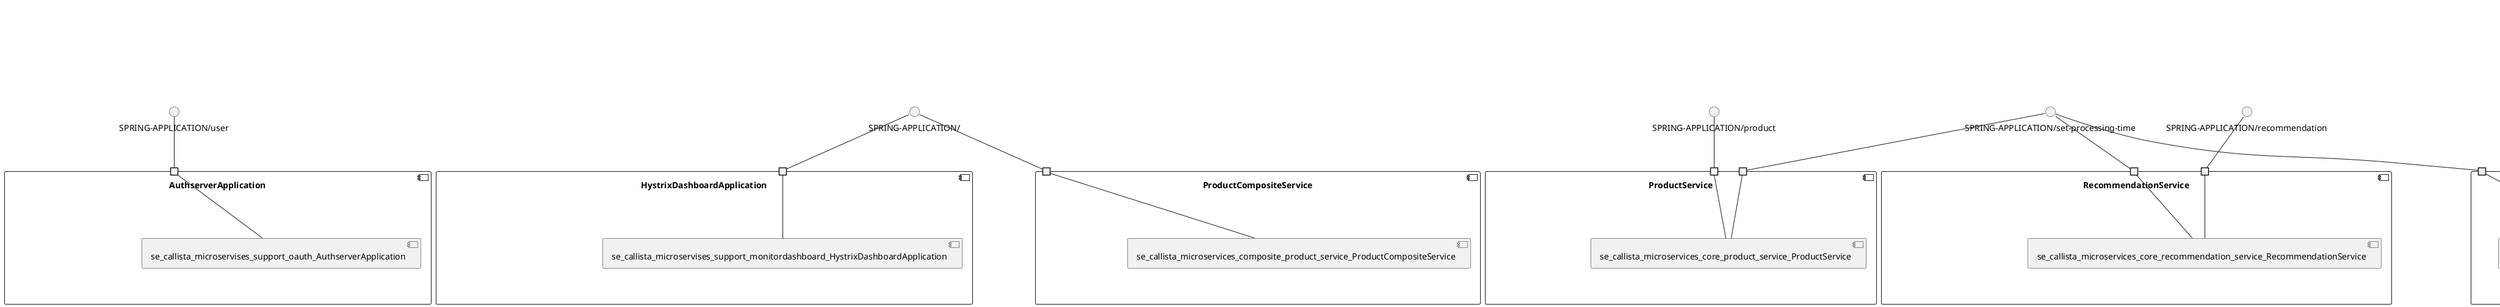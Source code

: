 @startuml
skinparam fixCircleLabelOverlapping true
component "AuthserverApplication\n\n\n\n\n\n" {
[se_callista_microservises_support_oauth_AuthserverApplication]
portin " " as AuthserverApplication.requires.SPRING_APPLICATION_user
"AuthserverApplication.requires.SPRING_APPLICATION_user"--[se_callista_microservises_support_oauth_AuthserverApplication]
}
interface "SPRING-APPLICATION/user" as interface.SPRING_APPLICATION_user
interface.SPRING_APPLICATION_user--"AuthserverApplication.requires.SPRING_APPLICATION_user"
component "HystrixDashboardApplication\n\n\n\n\n\n" {
[se_callista_microservises_support_monitordashboard_HystrixDashboardApplication]
portin " " as HystrixDashboardApplication.requires.SPRING_APPLICATION_
"HystrixDashboardApplication.requires.SPRING_APPLICATION_"--[se_callista_microservises_support_monitordashboard_HystrixDashboardApplication]
}
interface "SPRING-APPLICATION/" as interface.SPRING_APPLICATION_
interface.SPRING_APPLICATION_--"HystrixDashboardApplication.requires.SPRING_APPLICATION_"
component "ProductCompositeService\n\n\n\n\n\n" {
[se_callista_microservices_composite_product_service_ProductCompositeService]
portin " " as ProductCompositeService.requires.SPRING_APPLICATION_
"ProductCompositeService.requires.SPRING_APPLICATION_"--[se_callista_microservices_composite_product_service_ProductCompositeService]
}
interface "SPRING-APPLICATION/" as interface.SPRING_APPLICATION_
interface.SPRING_APPLICATION_--"ProductCompositeService.requires.SPRING_APPLICATION_"
component "ProductService\n\n\n\n\n\n" {
[se_callista_microservices_core_product_service_ProductService]
portin " " as ProductService.requires.SPRING_APPLICATION_set_processing_time
portin " " as ProductService.requires.SPRING_APPLICATION_product
"ProductService.requires.SPRING_APPLICATION_product"--[se_callista_microservices_core_product_service_ProductService]
"ProductService.requires.SPRING_APPLICATION_set_processing_time"--[se_callista_microservices_core_product_service_ProductService]
}
interface "SPRING-APPLICATION/product" as interface.SPRING_APPLICATION_product
interface.SPRING_APPLICATION_product--"ProductService.requires.SPRING_APPLICATION_product"
interface "SPRING-APPLICATION/set-processing-time" as interface.SPRING_APPLICATION_set_processing_time
interface.SPRING_APPLICATION_set_processing_time--"ProductService.requires.SPRING_APPLICATION_set_processing_time"
component "RecommendationService\n\n\n\n\n\n" {
[se_callista_microservices_core_recommendation_service_RecommendationService]
portin " " as RecommendationService.requires.SPRING_APPLICATION_recommendation
portin " " as RecommendationService.requires.SPRING_APPLICATION_set_processing_time
"RecommendationService.requires.SPRING_APPLICATION_set_processing_time"--[se_callista_microservices_core_recommendation_service_RecommendationService]
"RecommendationService.requires.SPRING_APPLICATION_recommendation"--[se_callista_microservices_core_recommendation_service_RecommendationService]
}
interface "SPRING-APPLICATION/set-processing-time" as interface.SPRING_APPLICATION_set_processing_time
interface.SPRING_APPLICATION_set_processing_time--"RecommendationService.requires.SPRING_APPLICATION_set_processing_time"
interface "SPRING-APPLICATION/recommendation" as interface.SPRING_APPLICATION_recommendation
interface.SPRING_APPLICATION_recommendation--"RecommendationService.requires.SPRING_APPLICATION_recommendation"
component "ReviewService\n\n\n\n\n\n" {
[se_callista_microservices_core_review_service_ReviewService]
portin " " as ReviewService.requires.SPRING_APPLICATION_review
portin " " as ReviewService.requires.SPRING_APPLICATION_set_processing_time
"ReviewService.requires.SPRING_APPLICATION_set_processing_time"--[se_callista_microservices_core_review_service_ReviewService]
"ReviewService.requires.SPRING_APPLICATION_review"--[se_callista_microservices_core_review_service_ReviewService]
}
interface "SPRING-APPLICATION/set-processing-time" as interface.SPRING_APPLICATION_set_processing_time
interface.SPRING_APPLICATION_set_processing_time--"ReviewService.requires.SPRING_APPLICATION_set_processing_time"
interface "SPRING-APPLICATION/review" as interface.SPRING_APPLICATION_review
interface.SPRING_APPLICATION_review--"ReviewService.requires.SPRING_APPLICATION_review"
component "ZuulApplication\n\n\n\n\n\n" {
[se_callista_microservises_support_edge_ZuulApplication]
}

@enduml

